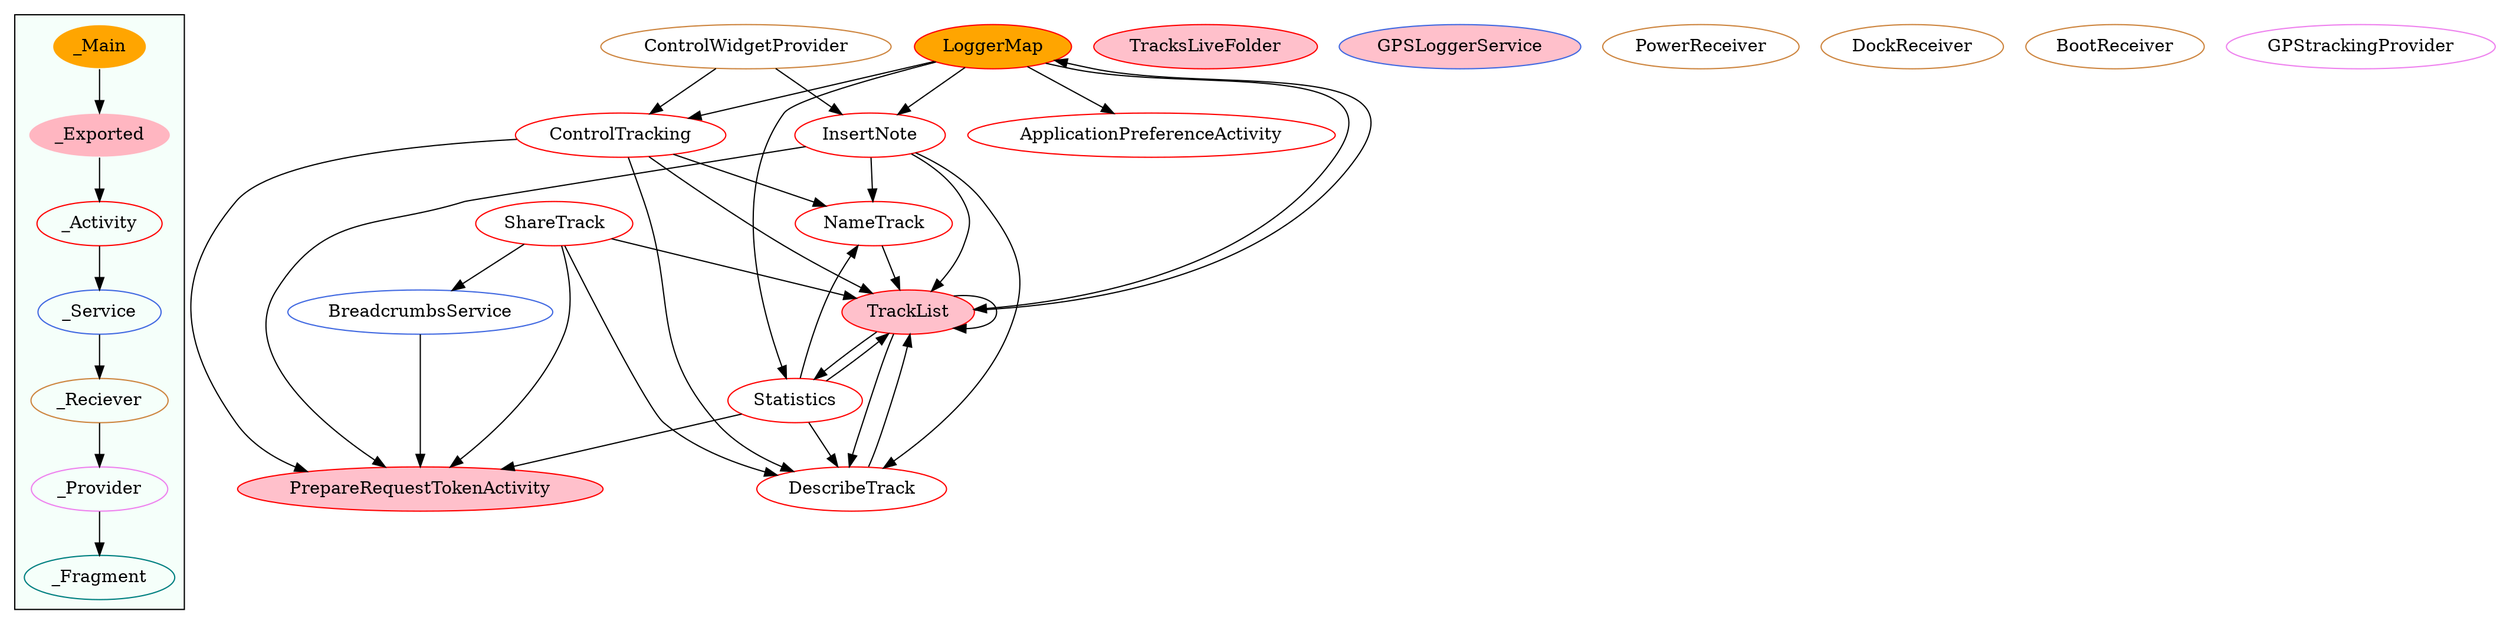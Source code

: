 digraph G {
subgraph cluster_legend{ 
bgcolor=mintcream;
_Activity[color = red];
_Service[color = royalblue];
_Provider[color = violet];
_Reciever[color = peru];
_Fragment[color = teal];
_Main[style=filled, fillcolor=orange, color = mintcream];
_Exported[style=filled, fillcolor=lightpink, color = mintcream];
_Main -> _Exported -> _Activity -> _Service -> _Reciever -> _Provider -> _Fragment; 
}
ApplicationPreferenceActivity[color = red];
NameTrack[color = red];
LoggerMap[style=filled, fillcolor=orange, color = red];
InsertNote[color = red];
TrackList[style=filled, fillcolor=pink, color = red];
Statistics[color = red];
ShareTrack[color = red];
PrepareRequestTokenActivity[style=filled, fillcolor=pink, color = red];
DescribeTrack[color = red];
ControlTracking[color = red];
TracksLiveFolder[style=filled, fillcolor=pink, color = red];
GPSLoggerService[style=filled, fillcolor=pink, color = royalblue];
BreadcrumbsService[color = royalblue];
PowerReceiver[color = peru];
ControlWidgetProvider[color = peru];
DockReceiver[color = peru];
BootReceiver[color = peru];
GPStrackingProvider[color = violet];
ControlWidgetProvider->InsertNote;
ControlWidgetProvider->ControlTracking;
NameTrack->TrackList;
LoggerMap->ApplicationPreferenceActivity;
LoggerMap->ControlTracking;
LoggerMap->Statistics;
LoggerMap->InsertNote;
LoggerMap->TrackList;
InsertNote->TrackList;
InsertNote->DescribeTrack;
InsertNote->NameTrack;
InsertNote->PrepareRequestTokenActivity;
Statistics->TrackList;
Statistics->DescribeTrack;
Statistics->PrepareRequestTokenActivity;
Statistics->NameTrack;
TrackList->DescribeTrack;
TrackList->TrackList;
TrackList->LoggerMap;
TrackList->Statistics;
ShareTrack->PrepareRequestTokenActivity;
ShareTrack->TrackList;
ShareTrack->DescribeTrack;
ShareTrack->BreadcrumbsService;
ControlTracking->PrepareRequestTokenActivity;
ControlTracking->DescribeTrack;
ControlTracking->NameTrack;
ControlTracking->TrackList;
DescribeTrack->TrackList;
BreadcrumbsService->PrepareRequestTokenActivity;
}
